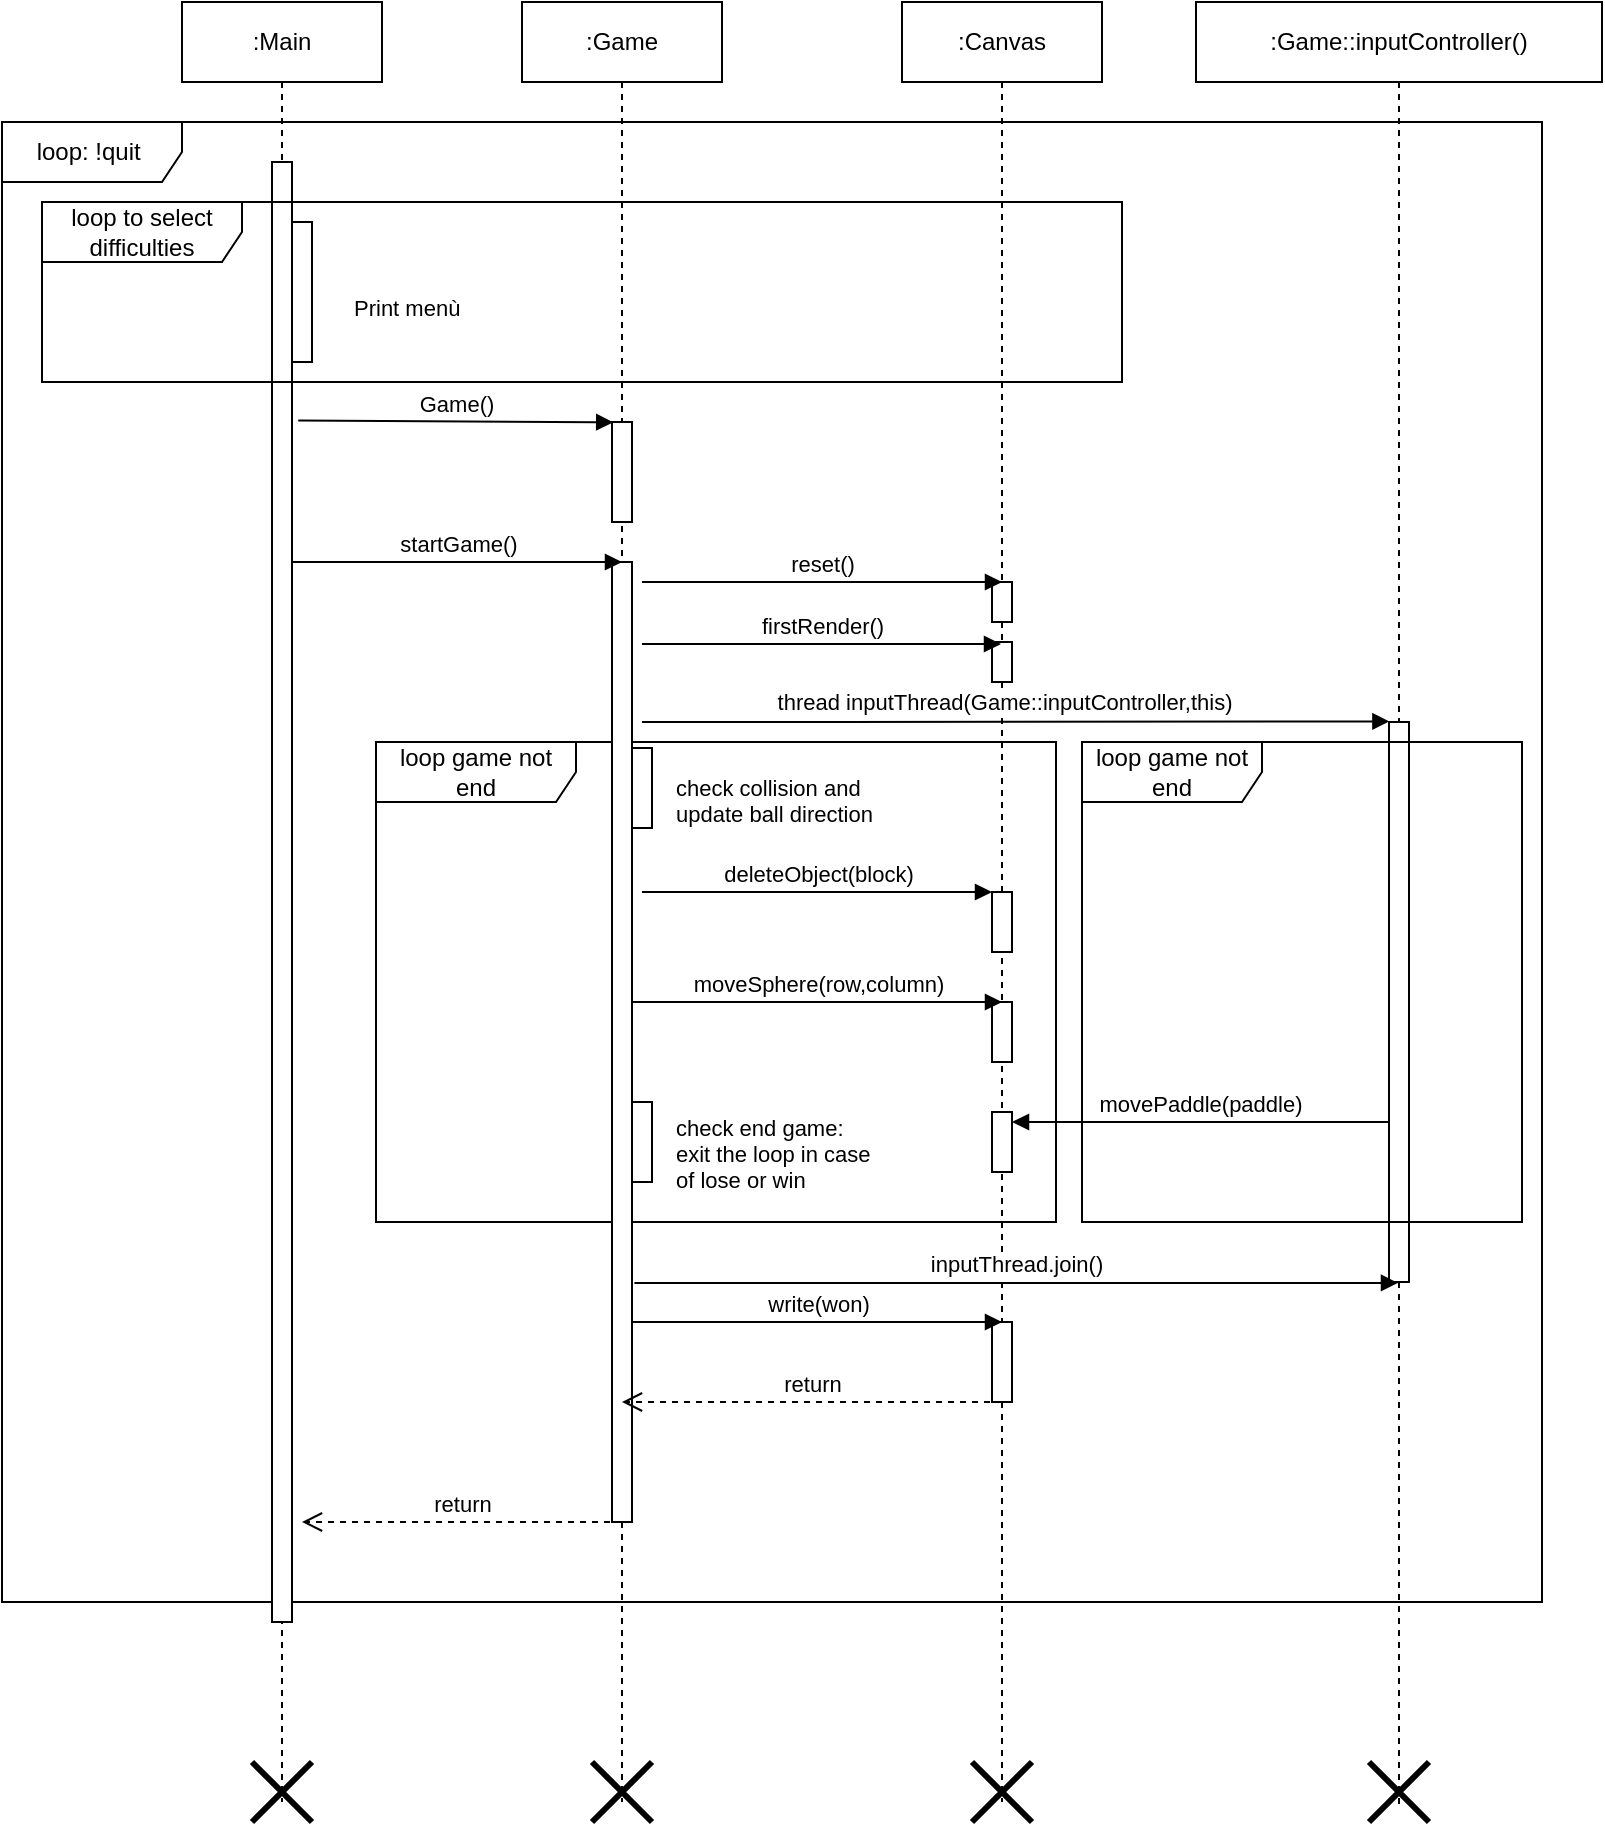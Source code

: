 <mxfile version="15.9.4" type="device"><diagram id="7EDz7F4EoxQ-QMVlEJQx" name="Page-1"><mxGraphModel dx="1730" dy="965" grid="1" gridSize="10" guides="1" tooltips="1" connect="1" arrows="1" fold="1" page="1" pageScale="1" pageWidth="827" pageHeight="1169" math="0" shadow="0"><root><mxCell id="0"/><mxCell id="1" parent="0"/><mxCell id="2Bt2OmIDpmMifPHEfE-2-50" value="loop: !quit&amp;nbsp;" style="shape=umlFrame;whiteSpace=wrap;html=1;width=90;height=30;" vertex="1" parent="1"><mxGeometry x="10" y="60" width="770" height="740" as="geometry"/></mxCell><mxCell id="2Bt2OmIDpmMifPHEfE-2-32" value=":Game::inputController()" style="shape=umlLifeline;perimeter=lifelinePerimeter;whiteSpace=wrap;html=1;container=1;collapsible=0;recursiveResize=0;outlineConnect=0;" vertex="1" parent="1"><mxGeometry x="607" width="203" height="901.25" as="geometry"/></mxCell><mxCell id="2Bt2OmIDpmMifPHEfE-2-33" value="" style="html=1;points=[];perimeter=orthogonalPerimeter;" vertex="1" parent="2Bt2OmIDpmMifPHEfE-2-32"><mxGeometry x="96.5" y="360" width="10" height="280" as="geometry"/></mxCell><mxCell id="2Bt2OmIDpmMifPHEfE-2-39" value="loop game not end" style="shape=umlFrame;whiteSpace=wrap;html=1;width=90;height=30;" vertex="1" parent="2Bt2OmIDpmMifPHEfE-2-32"><mxGeometry x="-57" y="370" width="220" height="240" as="geometry"/></mxCell><mxCell id="2Bt2OmIDpmMifPHEfE-2-18" value="loop game not end" style="shape=umlFrame;whiteSpace=wrap;html=1;width=100;height=30;" vertex="1" parent="2Bt2OmIDpmMifPHEfE-2-32"><mxGeometry x="-410" y="370" width="340" height="240" as="geometry"/></mxCell><mxCell id="2Bt2OmIDpmMifPHEfE-2-1" value=":Main" style="shape=umlLifeline;perimeter=lifelinePerimeter;whiteSpace=wrap;html=1;container=1;collapsible=0;recursiveResize=0;outlineConnect=0;" vertex="1" parent="1"><mxGeometry x="100" width="100" height="900" as="geometry"/></mxCell><mxCell id="2Bt2OmIDpmMifPHEfE-2-6" value="" style="html=1;points=[];perimeter=orthogonalPerimeter;" vertex="1" parent="2Bt2OmIDpmMifPHEfE-2-1"><mxGeometry x="45" y="80" width="10" height="730" as="geometry"/></mxCell><mxCell id="2Bt2OmIDpmMifPHEfE-2-49" value="" style="shape=umlDestroy;whiteSpace=wrap;html=1;strokeWidth=3;" vertex="1" parent="2Bt2OmIDpmMifPHEfE-2-1"><mxGeometry x="35" y="880" width="30" height="30" as="geometry"/></mxCell><mxCell id="2Bt2OmIDpmMifPHEfE-2-51" value="" style="html=1;points=[];perimeter=orthogonalPerimeter;" vertex="1" parent="2Bt2OmIDpmMifPHEfE-2-1"><mxGeometry x="55" y="110" width="10" height="70" as="geometry"/></mxCell><mxCell id="2Bt2OmIDpmMifPHEfE-2-2" value=":Game" style="shape=umlLifeline;perimeter=lifelinePerimeter;whiteSpace=wrap;html=1;container=1;collapsible=0;recursiveResize=0;outlineConnect=0;" vertex="1" parent="1"><mxGeometry x="270" width="100" height="900" as="geometry"/></mxCell><mxCell id="2Bt2OmIDpmMifPHEfE-2-10" value="" style="html=1;points=[];perimeter=orthogonalPerimeter;" vertex="1" parent="2Bt2OmIDpmMifPHEfE-2-2"><mxGeometry x="45" y="280" width="10" height="480" as="geometry"/></mxCell><mxCell id="2Bt2OmIDpmMifPHEfE-2-8" value="" style="html=1;points=[];perimeter=orthogonalPerimeter;" vertex="1" parent="2Bt2OmIDpmMifPHEfE-2-2"><mxGeometry x="45" y="210" width="10" height="50" as="geometry"/></mxCell><mxCell id="2Bt2OmIDpmMifPHEfE-2-30" value="" style="html=1;points=[];perimeter=orthogonalPerimeter;" vertex="1" parent="2Bt2OmIDpmMifPHEfE-2-2"><mxGeometry x="55" y="550" width="10" height="40" as="geometry"/></mxCell><mxCell id="2Bt2OmIDpmMifPHEfE-2-48" value="" style="shape=umlDestroy;whiteSpace=wrap;html=1;strokeWidth=3;" vertex="1" parent="2Bt2OmIDpmMifPHEfE-2-2"><mxGeometry x="35" y="880" width="30" height="30" as="geometry"/></mxCell><mxCell id="2Bt2OmIDpmMifPHEfE-2-21" value="" style="html=1;points=[];perimeter=orthogonalPerimeter;" vertex="1" parent="2Bt2OmIDpmMifPHEfE-2-2"><mxGeometry x="55" y="373" width="10" height="40" as="geometry"/></mxCell><mxCell id="2Bt2OmIDpmMifPHEfE-2-5" value="Print menù" style="text;strokeColor=none;fillColor=none;align=left;verticalAlign=top;spacingLeft=4;spacingRight=4;overflow=hidden;rotatable=0;points=[[0,0.5],[1,0.5]];portConstraint=eastwest;fontSize=11;" vertex="1" parent="1"><mxGeometry x="180" y="140" width="100" height="26" as="geometry"/></mxCell><mxCell id="2Bt2OmIDpmMifPHEfE-2-9" value=":Canvas" style="shape=umlLifeline;perimeter=lifelinePerimeter;whiteSpace=wrap;html=1;container=1;collapsible=0;recursiveResize=0;outlineConnect=0;" vertex="1" parent="1"><mxGeometry x="460" width="100" height="900" as="geometry"/></mxCell><mxCell id="2Bt2OmIDpmMifPHEfE-2-14" value="" style="html=1;points=[];perimeter=orthogonalPerimeter;" vertex="1" parent="2Bt2OmIDpmMifPHEfE-2-9"><mxGeometry x="45" y="290" width="10" height="20" as="geometry"/></mxCell><mxCell id="2Bt2OmIDpmMifPHEfE-2-16" value="" style="html=1;points=[];perimeter=orthogonalPerimeter;" vertex="1" parent="2Bt2OmIDpmMifPHEfE-2-9"><mxGeometry x="45" y="320" width="10" height="20" as="geometry"/></mxCell><mxCell id="2Bt2OmIDpmMifPHEfE-2-27" value="" style="html=1;points=[];perimeter=orthogonalPerimeter;" vertex="1" parent="2Bt2OmIDpmMifPHEfE-2-9"><mxGeometry x="45" y="500" width="10" height="30" as="geometry"/></mxCell><mxCell id="2Bt2OmIDpmMifPHEfE-2-37" value="" style="html=1;points=[];perimeter=orthogonalPerimeter;" vertex="1" parent="2Bt2OmIDpmMifPHEfE-2-9"><mxGeometry x="45" y="555" width="10" height="30" as="geometry"/></mxCell><mxCell id="2Bt2OmIDpmMifPHEfE-2-41" value="" style="html=1;points=[];perimeter=orthogonalPerimeter;" vertex="1" parent="2Bt2OmIDpmMifPHEfE-2-9"><mxGeometry x="45" y="660" width="10" height="40" as="geometry"/></mxCell><mxCell id="2Bt2OmIDpmMifPHEfE-2-46" value="" style="shape=umlDestroy;whiteSpace=wrap;html=1;strokeWidth=3;" vertex="1" parent="2Bt2OmIDpmMifPHEfE-2-9"><mxGeometry x="35" y="880" width="30" height="30" as="geometry"/></mxCell><mxCell id="2Bt2OmIDpmMifPHEfE-2-19" value="" style="html=1;points=[];perimeter=orthogonalPerimeter;" vertex="1" parent="2Bt2OmIDpmMifPHEfE-2-9"><mxGeometry x="45" y="445" width="10" height="30" as="geometry"/></mxCell><mxCell id="2Bt2OmIDpmMifPHEfE-2-20" value="moveSphere(row,column)" style="html=1;verticalAlign=bottom;endArrow=block;rounded=0;" edge="1" parent="2Bt2OmIDpmMifPHEfE-2-9"><mxGeometry width="80" relative="1" as="geometry"><mxPoint x="-135" y="500" as="sourcePoint"/><mxPoint x="50" y="500" as="targetPoint"/></mxGeometry></mxCell><mxCell id="2Bt2OmIDpmMifPHEfE-2-55" value="&lt;span style=&quot;font-family: &amp;#34;helvetica&amp;#34;&quot;&gt;deleteObject(block)&lt;/span&gt;" style="html=1;verticalAlign=bottom;endArrow=block;rounded=0;" edge="1" parent="2Bt2OmIDpmMifPHEfE-2-9"><mxGeometry width="80" relative="1" as="geometry"><mxPoint x="-130" y="445" as="sourcePoint"/><mxPoint x="45" y="445" as="targetPoint"/></mxGeometry></mxCell><mxCell id="2Bt2OmIDpmMifPHEfE-2-42" value="write(won)" style="html=1;verticalAlign=bottom;endArrow=block;rounded=0;" edge="1" parent="2Bt2OmIDpmMifPHEfE-2-9"><mxGeometry width="80" relative="1" as="geometry"><mxPoint x="-135" y="660" as="sourcePoint"/><mxPoint x="50" y="660" as="targetPoint"/></mxGeometry></mxCell><mxCell id="2Bt2OmIDpmMifPHEfE-2-43" value="return" style="html=1;verticalAlign=bottom;endArrow=open;dashed=1;endSize=8;rounded=0;" edge="1" parent="2Bt2OmIDpmMifPHEfE-2-9"><mxGeometry relative="1" as="geometry"><mxPoint x="50" y="700" as="sourcePoint"/><mxPoint x="-140" y="700" as="targetPoint"/></mxGeometry></mxCell><mxCell id="2Bt2OmIDpmMifPHEfE-2-13" value="startGame()" style="html=1;verticalAlign=bottom;endArrow=block;rounded=0;" edge="1" parent="1"><mxGeometry width="80" relative="1" as="geometry"><mxPoint x="155" y="280" as="sourcePoint"/><mxPoint x="320" y="280" as="targetPoint"/></mxGeometry></mxCell><mxCell id="2Bt2OmIDpmMifPHEfE-2-15" value="reset()" style="html=1;verticalAlign=bottom;endArrow=block;rounded=0;" edge="1" parent="1"><mxGeometry width="80" relative="1" as="geometry"><mxPoint x="330" y="290" as="sourcePoint"/><mxPoint x="510" y="290" as="targetPoint"/></mxGeometry></mxCell><mxCell id="2Bt2OmIDpmMifPHEfE-2-17" value="firstRender()" style="html=1;verticalAlign=bottom;endArrow=block;rounded=0;" edge="1" parent="1" target="2Bt2OmIDpmMifPHEfE-2-9"><mxGeometry width="80" relative="1" as="geometry"><mxPoint x="330" y="321" as="sourcePoint"/><mxPoint x="400" y="321" as="targetPoint"/></mxGeometry></mxCell><mxCell id="2Bt2OmIDpmMifPHEfE-2-24" value="check collision and&#10;update ball direction&#10;" style="text;strokeColor=none;fillColor=none;align=left;verticalAlign=top;spacingLeft=4;spacingRight=4;overflow=hidden;rotatable=0;points=[[0,0.5],[1,0.5]];portConstraint=eastwest;fontSize=11;" vertex="1" parent="1"><mxGeometry x="341" y="380" width="146" height="40" as="geometry"/></mxCell><mxCell id="2Bt2OmIDpmMifPHEfE-2-31" value="check end game:&#10;exit the loop in case &#10;of lose or win" style="text;strokeColor=none;fillColor=none;align=left;verticalAlign=top;spacingLeft=4;spacingRight=4;overflow=hidden;rotatable=0;points=[[0,0.5],[1,0.5]];portConstraint=eastwest;fontSize=11;" vertex="1" parent="1"><mxGeometry x="341" y="550" width="146" height="50" as="geometry"/></mxCell><mxCell id="2Bt2OmIDpmMifPHEfE-2-35" value="&lt;span style=&quot;color: rgba(0 , 0 , 0 , 0) ; font-family: monospace ; font-size: 0px ; background-color: rgb(248 , 249 , 250)&quot;&gt;%3CmxGraphModel%3E%3Croot%3E%3CmxCell%20id%3D%220%22%2F%3E%3CmxCell%20id%3D%221%22%20parent%3D%220%22%2F%3E%3CmxCell%20id%3D%222%22%20value%3D%22moveSphere(row%2Ccolumn)%22%20style%3D%22html%3D1%3BverticalAlign%3Dbottom%3BendArrow%3Dblock%3Brounded%3D0%3B%22%20edge%3D%221%22%20parent%3D%221%22%3E%3CmxGeometry%20width%3D%2280%22%20relative%3D%221%22%20as%3D%22geometry%22%3E%3CmxPoint%20x%3D%22410%22%20y%3D%22510%22%20as%3D%22sourcePoint%22%2F%3E%3CmxPoint%20x%3D%22645%22%20y%3D%22510%22%20as%3D%22targetPoint%22%2F%3E%3C%2FmxGeometry%3E%3C%2FmxCell%3E%3C%2Froot%3E%3C%2FmxGraphModel%3E&lt;/span&gt;&lt;span style=&quot;color: rgba(0 , 0 , 0 , 0) ; font-family: monospace ; font-size: 0px ; background-color: rgb(248 , 249 , 250)&quot;&gt;%3CmxGraphModel%3E%3Croot%3E%3CmxCell%20id%3D%220%22%2F%3E%3CmxCell%20id%3D%221%22%20parent%3D%220%22%2F%3E%3CmxCell%20id%3D%222%22%20value%3D%22moveSphere(row%2Ccolumn)%22%20style%3D%22html%3D1%3BverticalAlign%3Dbottom%3BendArrow%3Dblock%3Brounded%3D0%3B%22%20edge%3D%221%22%20parent%3D%221%22%3E%3CmxGeometry%20width%3D%2280%22%20relative%3D%221%22%20as%3D%22geometry%22%3E%3CmxPoint%20x%3D%22410%22%20y%3D%22510%22%20as%3D%22sourcePoint%22%2F%3E%3CmxPoint%20x%3D%22645%22%20y%3D%22510%22%20as%3D%22targetPoint%22%2F%3E%3C%2FmxGeometry%3E%3C%2FmxCell%3E%3C%2Froot%3E%3C%2FmxGraphModel%3E&lt;/span&gt;&lt;font color=&quot;rgba(0, 0, 0, 0)&quot; face=&quot;monospace&quot;&gt;&lt;span style=&quot;font-size: 0px&quot;&gt;td::thread inputThread(&amp;amp;Game::inputController,this);&lt;/span&gt;&lt;/font&gt;" style="html=1;verticalAlign=bottom;endArrow=block;rounded=0;entryX=0.02;entryY=-0.001;entryDx=0;entryDy=0;entryPerimeter=0;" edge="1" parent="1" target="2Bt2OmIDpmMifPHEfE-2-33"><mxGeometry width="80" relative="1" as="geometry"><mxPoint x="330" y="360" as="sourcePoint"/><mxPoint x="865" y="350" as="targetPoint"/><Array as="points"><mxPoint x="430" y="360"/></Array></mxGeometry></mxCell><mxCell id="2Bt2OmIDpmMifPHEfE-2-36" value="thread inputThread(Game::inputController,this)" style="edgeLabel;html=1;align=center;verticalAlign=middle;resizable=0;points=[];" vertex="1" connectable="0" parent="2Bt2OmIDpmMifPHEfE-2-35"><mxGeometry x="-0.034" y="-2" relative="1" as="geometry"><mxPoint y="-12" as="offset"/></mxGeometry></mxCell><mxCell id="2Bt2OmIDpmMifPHEfE-2-40" value="inputThread.join()" style="html=1;verticalAlign=bottom;endArrow=block;rounded=0;exitX=1.12;exitY=0.751;exitDx=0;exitDy=0;exitPerimeter=0;" edge="1" parent="1" source="2Bt2OmIDpmMifPHEfE-2-10" target="2Bt2OmIDpmMifPHEfE-2-32"><mxGeometry width="80" relative="1" as="geometry"><mxPoint x="404" y="639.5" as="sourcePoint"/><mxPoint x="639" y="639.5" as="targetPoint"/></mxGeometry></mxCell><mxCell id="2Bt2OmIDpmMifPHEfE-2-44" value="return" style="html=1;verticalAlign=bottom;endArrow=open;dashed=1;endSize=8;rounded=0;" edge="1" parent="1"><mxGeometry relative="1" as="geometry"><mxPoint x="320" y="760" as="sourcePoint"/><mxPoint x="160" y="760" as="targetPoint"/></mxGeometry></mxCell><mxCell id="2Bt2OmIDpmMifPHEfE-2-38" value="movePaddle(paddle)" style="html=1;verticalAlign=bottom;endArrow=block;rounded=0;" edge="1" parent="1" source="2Bt2OmIDpmMifPHEfE-2-33"><mxGeometry width="80" relative="1" as="geometry"><mxPoint x="665" y="560" as="sourcePoint"/><mxPoint x="515" y="560" as="targetPoint"/></mxGeometry></mxCell><mxCell id="2Bt2OmIDpmMifPHEfE-2-7" value="Game()" style="html=1;verticalAlign=bottom;endArrow=block;rounded=0;entryX=0.06;entryY=0.003;entryDx=0;entryDy=0;entryPerimeter=0;exitX=1.312;exitY=0.177;exitDx=0;exitDy=0;exitPerimeter=0;" edge="1" parent="1" source="2Bt2OmIDpmMifPHEfE-2-6" target="2Bt2OmIDpmMifPHEfE-2-8"><mxGeometry width="80" relative="1" as="geometry"><mxPoint x="155" y="200" as="sourcePoint"/><mxPoint x="235" y="200" as="targetPoint"/></mxGeometry></mxCell><mxCell id="2Bt2OmIDpmMifPHEfE-2-47" value="" style="shape=umlDestroy;whiteSpace=wrap;html=1;strokeWidth=3;" vertex="1" parent="1"><mxGeometry x="693.5" y="880" width="30" height="30" as="geometry"/></mxCell><mxCell id="2Bt2OmIDpmMifPHEfE-2-3" value="loop to select difficulties" style="shape=umlFrame;whiteSpace=wrap;html=1;width=100;height=30;" vertex="1" parent="1"><mxGeometry x="30" y="100" width="540" height="90" as="geometry"/></mxCell></root></mxGraphModel></diagram></mxfile>